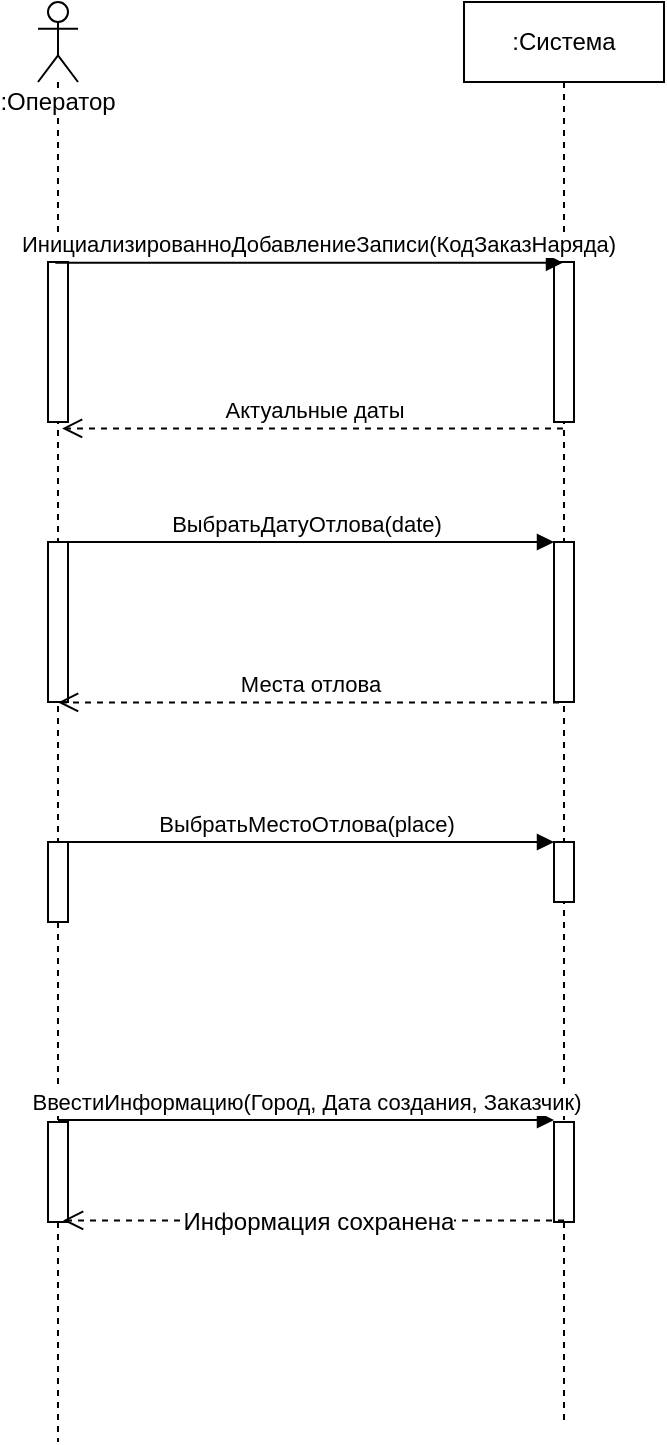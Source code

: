 <mxfile version="10.8.0" type="device"><diagram id="oSbuhKAIPbAD8BvsI2Ri" name="Page-1"><mxGraphModel dx="898" dy="628" grid="1" gridSize="10" guides="1" tooltips="1" connect="1" arrows="1" fold="1" page="1" pageScale="1" pageWidth="827" pageHeight="1169" math="0" shadow="0"><root><mxCell id="0"/><mxCell id="1" parent="0"/><mxCell id="Pv1rw-uHJKSWTAPMDEW--7" value=":Система" style="shape=umlLifeline;perimeter=lifelinePerimeter;whiteSpace=wrap;html=1;container=1;collapsible=0;recursiveResize=0;outlineConnect=0;" parent="1" vertex="1"><mxGeometry x="413" width="100" height="710" as="geometry"/></mxCell><mxCell id="Pv1rw-uHJKSWTAPMDEW--15" value="" style="html=1;points=[];perimeter=orthogonalPerimeter;" parent="Pv1rw-uHJKSWTAPMDEW--7" vertex="1"><mxGeometry x="45" y="130" width="10" height="80" as="geometry"/></mxCell><mxCell id="Pv1rw-uHJKSWTAPMDEW--23" value="" style="html=1;points=[];perimeter=orthogonalPerimeter;" parent="Pv1rw-uHJKSWTAPMDEW--7" vertex="1"><mxGeometry x="45" y="270" width="10" height="80" as="geometry"/></mxCell><mxCell id="Pv1rw-uHJKSWTAPMDEW--29" value="" style="html=1;points=[];perimeter=orthogonalPerimeter;" parent="Pv1rw-uHJKSWTAPMDEW--7" vertex="1"><mxGeometry x="45" y="420" width="10" height="30" as="geometry"/></mxCell><mxCell id="LyewiBWtRScmZIfgWC9M-2" value="" style="html=1;points=[];perimeter=orthogonalPerimeter;" parent="Pv1rw-uHJKSWTAPMDEW--7" vertex="1"><mxGeometry x="45" y="560" width="10" height="50" as="geometry"/></mxCell><mxCell id="Pv1rw-uHJKSWTAPMDEW--9" value=":Оператор" style="shape=umlLifeline;participant=umlActor;perimeter=lifelinePerimeter;whiteSpace=wrap;html=1;container=1;collapsible=0;recursiveResize=0;verticalAlign=top;spacingTop=36;labelBackgroundColor=#ffffff;outlineConnect=0;" parent="1" vertex="1"><mxGeometry x="200" width="20" height="720" as="geometry"/></mxCell><mxCell id="Pv1rw-uHJKSWTAPMDEW--14" value="" style="html=1;points=[];perimeter=orthogonalPerimeter;" parent="Pv1rw-uHJKSWTAPMDEW--9" vertex="1"><mxGeometry x="5" y="130" width="10" height="80" as="geometry"/></mxCell><mxCell id="Pv1rw-uHJKSWTAPMDEW--27" value="" style="html=1;points=[];perimeter=orthogonalPerimeter;" parent="Pv1rw-uHJKSWTAPMDEW--9" vertex="1"><mxGeometry x="5" y="270" width="10" height="80" as="geometry"/></mxCell><mxCell id="Pv1rw-uHJKSWTAPMDEW--32" value="" style="html=1;points=[];perimeter=orthogonalPerimeter;" parent="Pv1rw-uHJKSWTAPMDEW--9" vertex="1"><mxGeometry x="5" y="420" width="10" height="40" as="geometry"/></mxCell><mxCell id="LyewiBWtRScmZIfgWC9M-1" value="" style="html=1;points=[];perimeter=orthogonalPerimeter;" parent="Pv1rw-uHJKSWTAPMDEW--9" vertex="1"><mxGeometry x="5" y="560" width="10" height="50" as="geometry"/></mxCell><mxCell id="Pv1rw-uHJKSWTAPMDEW--16" value="ИнициализированноДобавлениеЗаписи(КодЗаказНаряда)" style="html=1;verticalAlign=bottom;endArrow=block;exitX=0.367;exitY=0.004;exitDx=0;exitDy=0;exitPerimeter=0;" parent="1" source="Pv1rw-uHJKSWTAPMDEW--14" target="Pv1rw-uHJKSWTAPMDEW--7" edge="1"><mxGeometry x="0.035" relative="1" as="geometry"><mxPoint x="215" y="139.833" as="sourcePoint"/><mxPoint x="468.0" y="139.833" as="targetPoint"/><mxPoint as="offset"/></mxGeometry></mxCell><mxCell id="Pv1rw-uHJKSWTAPMDEW--26" value="Актуальные даты" style="html=1;verticalAlign=bottom;endArrow=open;dashed=1;endSize=8;entryX=0.703;entryY=1.04;entryDx=0;entryDy=0;entryPerimeter=0;" parent="1" source="Pv1rw-uHJKSWTAPMDEW--7" target="Pv1rw-uHJKSWTAPMDEW--14" edge="1"><mxGeometry relative="1" as="geometry"><mxPoint x="220" y="200" as="targetPoint"/><mxPoint x="460" y="200" as="sourcePoint"/></mxGeometry></mxCell><mxCell id="Pv1rw-uHJKSWTAPMDEW--24" value="ВыбратьДатуОтлова(date)" style="html=1;verticalAlign=bottom;endArrow=block;" parent="1" source="Pv1rw-uHJKSWTAPMDEW--9" edge="1"><mxGeometry relative="1" as="geometry"><mxPoint x="270" y="270" as="sourcePoint"/><mxPoint x="458" y="270" as="targetPoint"/></mxGeometry></mxCell><mxCell id="Pv1rw-uHJKSWTAPMDEW--28" value="Места отлова" style="html=1;verticalAlign=bottom;endArrow=open;dashed=1;endSize=8;entryX=0.703;entryY=1.04;entryDx=0;entryDy=0;entryPerimeter=0;" parent="1" edge="1"><mxGeometry relative="1" as="geometry"><mxPoint x="210.034" y="350.207" as="targetPoint"/><mxPoint x="460.5" y="350.207" as="sourcePoint"/></mxGeometry></mxCell><mxCell id="Pv1rw-uHJKSWTAPMDEW--30" value="ВыбратьМестоОтлова(place)" style="html=1;verticalAlign=bottom;endArrow=block;entryX=0;entryY=0;exitX=0.497;exitY=0.001;exitDx=0;exitDy=0;exitPerimeter=0;" parent="1" source="Pv1rw-uHJKSWTAPMDEW--32" target="Pv1rw-uHJKSWTAPMDEW--29" edge="1"><mxGeometry relative="1" as="geometry"><mxPoint x="388" y="420" as="sourcePoint"/></mxGeometry></mxCell><mxCell id="LyewiBWtRScmZIfgWC9M-3" value="ВвестиИнформацию(Город, Дата создания, Заказчик)" style="html=1;verticalAlign=bottom;endArrow=block;entryX=0;entryY=0;exitX=0.497;exitY=0.001;exitDx=0;exitDy=0;exitPerimeter=0;" parent="1" edge="1"><mxGeometry relative="1" as="geometry"><mxPoint x="210" y="559" as="sourcePoint"/><mxPoint x="458" y="559" as="targetPoint"/></mxGeometry></mxCell><mxCell id="P5fRv5BKgbetHeNdIAEb-1" value="" style="html=1;verticalAlign=bottom;endArrow=open;dashed=1;endSize=8;entryX=0.703;entryY=1.04;entryDx=0;entryDy=0;entryPerimeter=0;" edge="1" parent="1"><mxGeometry relative="1" as="geometry"><mxPoint x="212.534" y="609.207" as="targetPoint"/><mxPoint x="463" y="609.207" as="sourcePoint"/></mxGeometry></mxCell><mxCell id="P5fRv5BKgbetHeNdIAEb-2" value="Информация сохранена" style="text;html=1;resizable=0;points=[];align=center;verticalAlign=middle;labelBackgroundColor=#ffffff;" vertex="1" connectable="0" parent="P5fRv5BKgbetHeNdIAEb-1"><mxGeometry x="-0.122" y="1" relative="1" as="geometry"><mxPoint x="-13" as="offset"/></mxGeometry></mxCell></root></mxGraphModel></diagram></mxfile>